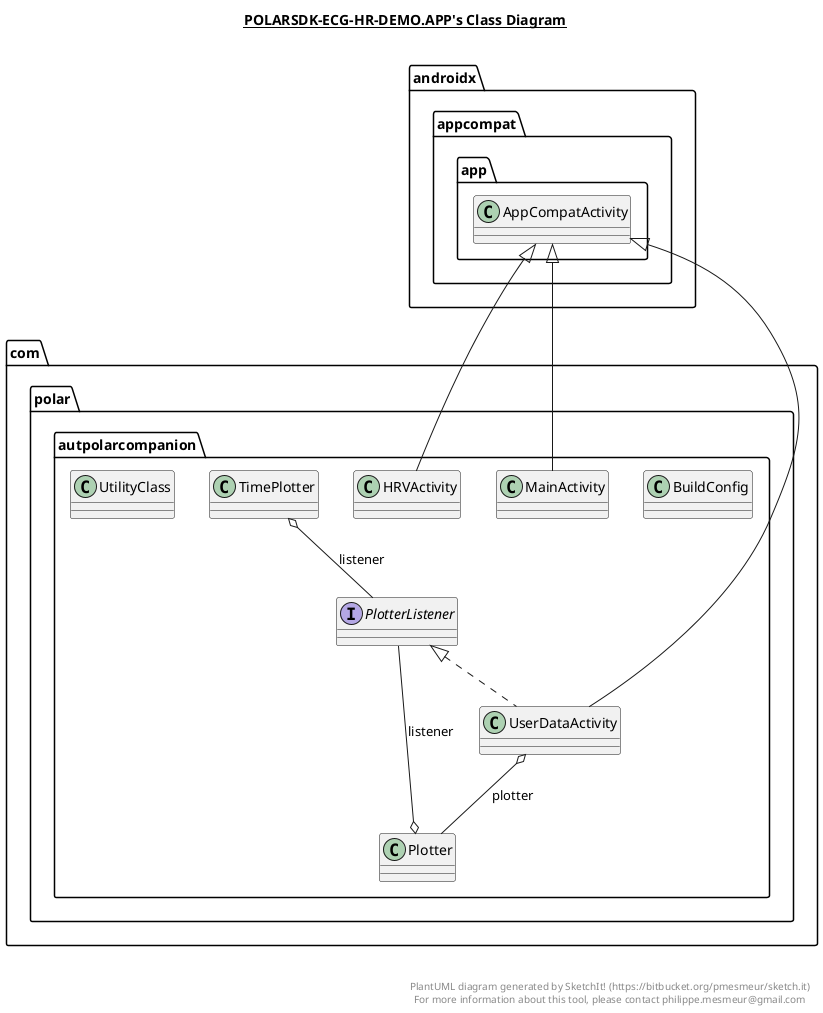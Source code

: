 @startuml

title __POLARSDK-ECG-HR-DEMO.APP's Class Diagram__\n

  namespace com.polar.autpolarcompanion {
    class com.polar.autpolarcompanion.BuildConfig {
    }
  }
  

  namespace com.polar.autpolarcompanion {
    class com.polar.autpolarcompanion.HRVActivity {
    }
  }
  

  namespace com.polar.autpolarcompanion {
    class com.polar.autpolarcompanion.MainActivity {
    }
  }
  

  namespace com.polar.autpolarcompanion {
    class com.polar.autpolarcompanion.Plotter {
    }
  }
  

  namespace com.polar.autpolarcompanion {
    interface com.polar.autpolarcompanion.PlotterListener {
    }
  }
  

  namespace com.polar.autpolarcompanion {
    class com.polar.autpolarcompanion.TimePlotter {
    }
  }
  

  namespace com.polar.autpolarcompanion {
    class com.polar.autpolarcompanion.UserDataActivity {
    }
  }
  

  namespace com.polar.autpolarcompanion {
    class com.polar.autpolarcompanion.UtilityClass {
    }
  }
  

  com.polar.autpolarcompanion.HRVActivity -up-|> androidx.appcompat.app.AppCompatActivity
  com.polar.autpolarcompanion.MainActivity -up-|> androidx.appcompat.app.AppCompatActivity
  com.polar.autpolarcompanion.Plotter o-- com.polar.autpolarcompanion.Plotter.FadeFormatter : formatter
  com.polar.autpolarcompanion.Plotter o-- com.polar.autpolarcompanion.PlotterListener : listener
  com.polar.autpolarcompanion.TimePlotter o-- com.polar.autpolarcompanion.PlotterListener : listener
  com.polar.autpolarcompanion.UserDataActivity .up.|> com.polar.autpolarcompanion.PlotterListener
  com.polar.autpolarcompanion.UserDataActivity -up-|> androidx.appcompat.app.AppCompatActivity
  com.polar.autpolarcompanion.UserDataActivity o-- com.polar.autpolarcompanion.Plotter : plotter


right footer


PlantUML diagram generated by SketchIt! (https://bitbucket.org/pmesmeur/sketch.it)
For more information about this tool, please contact philippe.mesmeur@gmail.com
endfooter

@enduml
